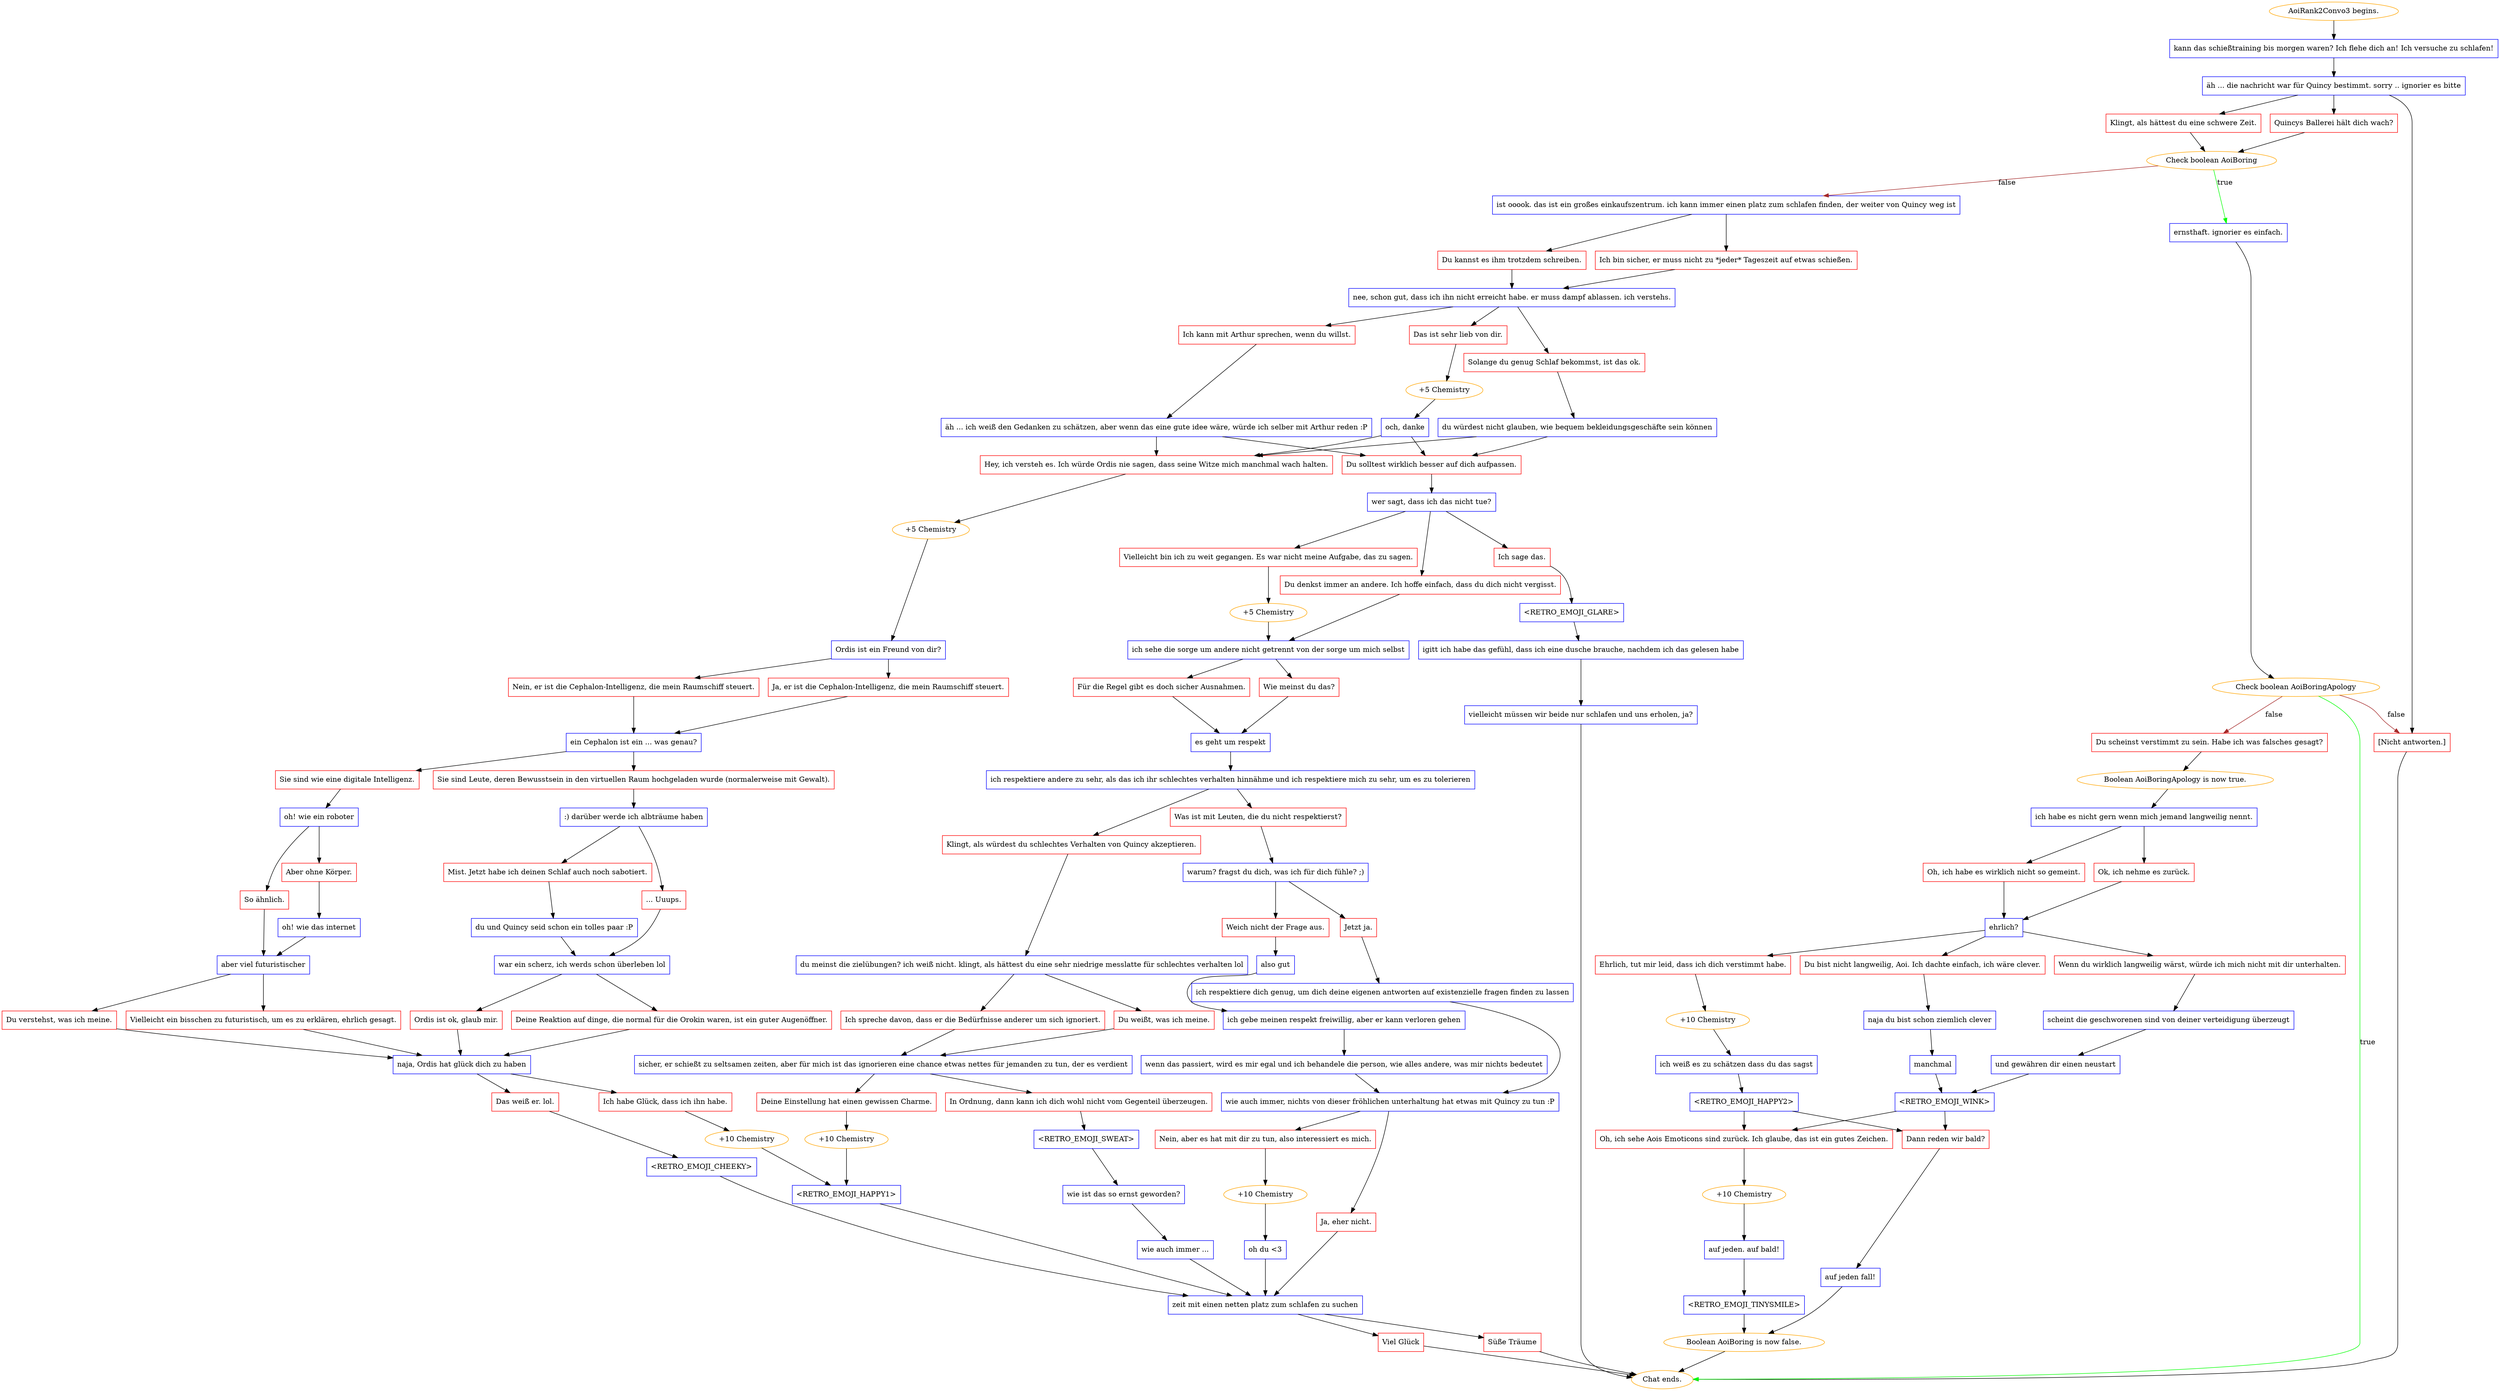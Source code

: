 digraph {
	"AoiRank2Convo3 begins." [color=orange];
		"AoiRank2Convo3 begins." -> j2505129302;
	j2505129302 [label="kann das schießtraining bis morgen waren? Ich flehe dich an! Ich versuche zu schlafen!",shape=box,color=blue];
		j2505129302 -> j2015130854;
	j2015130854 [label="äh ... die nachricht war für Quincy bestimmt. sorry .. ignorier es bitte",shape=box,color=blue];
		j2015130854 -> j3244351071;
		j2015130854 -> j3545470799;
		j2015130854 -> j2595336394;
	j3244351071 [label="Quincys Ballerei hält dich wach?",shape=box,color=red];
		j3244351071 -> j984047784;
	j3545470799 [label="Klingt, als hättest du eine schwere Zeit.",shape=box,color=red];
		j3545470799 -> j984047784;
	j2595336394 [label="[Nicht antworten.]",shape=box,color=red];
		j2595336394 -> "Chat ends.";
	j984047784 [label="Check boolean AoiBoring",color=orange];
		j984047784 -> j3451893400 [label=true,color=green];
		j984047784 -> j1305823345 [label=false,color=brown];
	"Chat ends." [color=orange];
	j3451893400 [label="ernsthaft. ignorier es einfach.",shape=box,color=blue];
		j3451893400 -> j1748829211;
	j1305823345 [label="ist ooook. das ist ein großes einkaufszentrum. ich kann immer einen platz zum schlafen finden, der weiter von Quincy weg ist",shape=box,color=blue];
		j1305823345 -> j990831051;
		j1305823345 -> j1156304082;
	j1748829211 [label="Check boolean AoiBoringApology",color=orange];
		j1748829211 -> "Chat ends." [label=true,color=green];
		j1748829211 -> j1812895457 [label=false,color=brown];
		j1748829211 -> j2595336394 [label=false,color=brown];
	j990831051 [label="Ich bin sicher, er muss nicht zu *jeder* Tageszeit auf etwas schießen.",shape=box,color=red];
		j990831051 -> j136175922;
	j1156304082 [label="Du kannst es ihm trotzdem schreiben.",shape=box,color=red];
		j1156304082 -> j136175922;
	j1812895457 [label="Du scheinst verstimmt zu sein. Habe ich was falsches gesagt?",shape=box,color=red];
		j1812895457 -> j3944607283;
	j136175922 [label="nee, schon gut, dass ich ihn nicht erreicht habe. er muss dampf ablassen. ich verstehs.",shape=box,color=blue];
		j136175922 -> j627718128;
		j136175922 -> j3537346956;
		j136175922 -> j981700982;
	j3944607283 [label="Boolean AoiBoringApology is now true.",color=orange];
		j3944607283 -> j4156729667;
	j627718128 [label="Ich kann mit Arthur sprechen, wenn du willst.",shape=box,color=red];
		j627718128 -> j3830382609;
	j3537346956 [label="Das ist sehr lieb von dir.",shape=box,color=red];
		j3537346956 -> j3335565763;
	j981700982 [label="Solange du genug Schlaf bekommst, ist das ok.",shape=box,color=red];
		j981700982 -> j1094131773;
	j4156729667 [label="ich habe es nicht gern wenn mich jemand langweilig nennt.",shape=box,color=blue];
		j4156729667 -> j256636591;
		j4156729667 -> j1149888913;
	j3830382609 [label="äh ... ich weiß den Gedanken zu schätzen, aber wenn das eine gute idee wäre, würde ich selber mit Arthur reden :P",shape=box,color=blue];
		j3830382609 -> j297624251;
		j3830382609 -> j2512348181;
	j3335565763 [label="+5 Chemistry",color=orange];
		j3335565763 -> j3575291143;
	j1094131773 [label="du würdest nicht glauben, wie bequem bekleidungsgeschäfte sein können",shape=box,color=blue];
		j1094131773 -> j297624251;
		j1094131773 -> j2512348181;
	j256636591 [label="Oh, ich habe es wirklich nicht so gemeint.",shape=box,color=red];
		j256636591 -> j313252664;
	j1149888913 [label="Ok, ich nehme es zurück.",shape=box,color=red];
		j1149888913 -> j313252664;
	j297624251 [label="Hey, ich versteh es. Ich würde Ordis nie sagen, dass seine Witze mich manchmal wach halten.",shape=box,color=red];
		j297624251 -> j3963551055;
	j2512348181 [label="Du solltest wirklich besser auf dich aufpassen.",shape=box,color=red];
		j2512348181 -> j2050570791;
	j3575291143 [label="och, danke",shape=box,color=blue];
		j3575291143 -> j297624251;
		j3575291143 -> j2512348181;
	j313252664 [label="ehrlich?",shape=box,color=blue];
		j313252664 -> j3340360702;
		j313252664 -> j2454688026;
		j313252664 -> j946732172;
	j3963551055 [label="+5 Chemistry",color=orange];
		j3963551055 -> j2899260865;
	j2050570791 [label="wer sagt, dass ich das nicht tue?",shape=box,color=blue];
		j2050570791 -> j1393759921;
		j2050570791 -> j1901261695;
		j2050570791 -> j2332827026;
	j3340360702 [label="Ehrlich, tut mir leid, dass ich dich verstimmt habe.",shape=box,color=red];
		j3340360702 -> j138717641;
	j2454688026 [label="Du bist nicht langweilig, Aoi. Ich dachte einfach, ich wäre clever.",shape=box,color=red];
		j2454688026 -> j3244910777;
	j946732172 [label="Wenn du wirklich langweilig wärst, würde ich mich nicht mit dir unterhalten.",shape=box,color=red];
		j946732172 -> j1129969559;
	j2899260865 [label="Ordis ist ein Freund von dir?",shape=box,color=blue];
		j2899260865 -> j1879538386;
		j2899260865 -> j1875496754;
	j1393759921 [label="Du denkst immer an andere. Ich hoffe einfach, dass du dich nicht vergisst.",shape=box,color=red];
		j1393759921 -> j1504654180;
	j1901261695 [label="Vielleicht bin ich zu weit gegangen. Es war nicht meine Aufgabe, das zu sagen.",shape=box,color=red];
		j1901261695 -> j4130728409;
	j2332827026 [label="Ich sage das.",shape=box,color=red];
		j2332827026 -> j3596569243;
	j138717641 [label="+10 Chemistry",color=orange];
		j138717641 -> j776145361;
	j3244910777 [label="naja du bist schon ziemlich clever",shape=box,color=blue];
		j3244910777 -> j1497056602;
	j1129969559 [label="scheint die geschworenen sind von deiner verteidigung überzeugt",shape=box,color=blue];
		j1129969559 -> j2139944222;
	j1879538386 [label="Ja, er ist die Cephalon-Intelligenz, die mein Raumschiff steuert.",shape=box,color=red];
		j1879538386 -> j3169219069;
	j1875496754 [label="Nein, er ist die Cephalon-Intelligenz, die mein Raumschiff steuert.",shape=box,color=red];
		j1875496754 -> j3169219069;
	j1504654180 [label="ich sehe die sorge um andere nicht getrennt von der sorge um mich selbst",shape=box,color=blue];
		j1504654180 -> j2191411240;
		j1504654180 -> j3440214702;
	j4130728409 [label="+5 Chemistry",color=orange];
		j4130728409 -> j1504654180;
	j3596569243 [label="<RETRO_EMOJI_GLARE>",shape=box,color=blue];
		j3596569243 -> j38974654;
	j776145361 [label="ich weiß es zu schätzen dass du das sagst",shape=box,color=blue];
		j776145361 -> j1995693646;
	j1497056602 [label="manchmal",shape=box,color=blue];
		j1497056602 -> j3783714755;
	j2139944222 [label="und gewähren dir einen neustart",shape=box,color=blue];
		j2139944222 -> j3783714755;
	j3169219069 [label="ein Cephalon ist ein ... was genau?",shape=box,color=blue];
		j3169219069 -> j1151578819;
		j3169219069 -> j4017375494;
	j2191411240 [label="Für die Regel gibt es doch sicher Ausnahmen.",shape=box,color=red];
		j2191411240 -> j2925376147;
	j3440214702 [label="Wie meinst du das?",shape=box,color=red];
		j3440214702 -> j2925376147;
	j38974654 [label="igitt ich habe das gefühl, dass ich eine dusche brauche, nachdem ich das gelesen habe",shape=box,color=blue];
		j38974654 -> j3164387129;
	j1995693646 [label="<RETRO_EMOJI_HAPPY2>",shape=box,color=blue];
		j1995693646 -> j2616330277;
		j1995693646 -> j3329462205;
	j3783714755 [label="<RETRO_EMOJI_WINK>",shape=box,color=blue];
		j3783714755 -> j2616330277;
		j3783714755 -> j3329462205;
	j1151578819 [label="Sie sind wie eine digitale Intelligenz.",shape=box,color=red];
		j1151578819 -> j280184888;
	j4017375494 [label="Sie sind Leute, deren Bewusstsein in den virtuellen Raum hochgeladen wurde (normalerweise mit Gewalt).",shape=box,color=red];
		j4017375494 -> j1625201954;
	j2925376147 [label="es geht um respekt",shape=box,color=blue];
		j2925376147 -> j1626511604;
	j3164387129 [label="vielleicht müssen wir beide nur schlafen und uns erholen, ja?",shape=box,color=blue];
		j3164387129 -> "Chat ends.";
	j2616330277 [label="Dann reden wir bald?",shape=box,color=red];
		j2616330277 -> j1062198054;
	j3329462205 [label="Oh, ich sehe Aois Emoticons sind zurück. Ich glaube, das ist ein gutes Zeichen.",shape=box,color=red];
		j3329462205 -> j1483883800;
	j280184888 [label="oh! wie ein roboter",shape=box,color=blue];
		j280184888 -> j2718391755;
		j280184888 -> j1412092988;
	j1625201954 [label=":) darüber werde ich albträume haben",shape=box,color=blue];
		j1625201954 -> j3596237723;
		j1625201954 -> j2411186591;
	j1626511604 [label="ich respektiere andere zu sehr, als das ich ihr schlechtes verhalten hinnähme und ich respektiere mich zu sehr, um es zu tolerieren",shape=box,color=blue];
		j1626511604 -> j3131757649;
		j1626511604 -> j2984593454;
	j1062198054 [label="auf jeden fall!",shape=box,color=blue];
		j1062198054 -> j2581611291;
	j1483883800 [label="+10 Chemistry",color=orange];
		j1483883800 -> j858182796;
	j2718391755 [label="So ähnlich.",shape=box,color=red];
		j2718391755 -> j1916759661;
	j1412092988 [label="Aber ohne Körper.",shape=box,color=red];
		j1412092988 -> j808445051;
	j3596237723 [label="Mist. Jetzt habe ich deinen Schlaf auch noch sabotiert.",shape=box,color=red];
		j3596237723 -> j549592200;
	j2411186591 [label="... Uuups.",shape=box,color=red];
		j2411186591 -> j732099939;
	j3131757649 [label="Was ist mit Leuten, die du nicht respektierst?",shape=box,color=red];
		j3131757649 -> j3768421339;
	j2984593454 [label="Klingt, als würdest du schlechtes Verhalten von Quincy akzeptieren.",shape=box,color=red];
		j2984593454 -> j18390857;
	j2581611291 [label="Boolean AoiBoring is now false.",color=orange];
		j2581611291 -> "Chat ends.";
	j858182796 [label="auf jeden. auf bald!",shape=box,color=blue];
		j858182796 -> j153386734;
	j1916759661 [label="aber viel futuristischer",shape=box,color=blue];
		j1916759661 -> j821662362;
		j1916759661 -> j1148801463;
	j808445051 [label="oh! wie das internet",shape=box,color=blue];
		j808445051 -> j1916759661;
	j549592200 [label="du und Quincy seid schon ein tolles paar :P",shape=box,color=blue];
		j549592200 -> j732099939;
	j732099939 [label="war ein scherz, ich werds schon überleben lol",shape=box,color=blue];
		j732099939 -> j114495615;
		j732099939 -> j2956807305;
	j3768421339 [label="warum? fragst du dich, was ich für dich fühle? ;)",shape=box,color=blue];
		j3768421339 -> j3879526409;
		j3768421339 -> j396945860;
	j18390857 [label="du meinst die zielübungen? ich weiß nicht. klingt, als hättest du eine sehr niedrige messlatte für schlechtes verhalten lol",shape=box,color=blue];
		j18390857 -> j3594123760;
		j18390857 -> j2360162371;
	j153386734 [label="<RETRO_EMOJI_TINYSMILE>",shape=box,color=blue];
		j153386734 -> j2581611291;
	j821662362 [label="Du verstehst, was ich meine.",shape=box,color=red];
		j821662362 -> j1260592883;
	j1148801463 [label="Vielleicht ein bisschen zu futuristisch, um es zu erklären, ehrlich gesagt.",shape=box,color=red];
		j1148801463 -> j1260592883;
	j114495615 [label="Ordis ist ok, glaub mir.",shape=box,color=red];
		j114495615 -> j1260592883;
	j2956807305 [label="Deine Reaktion auf dinge, die normal für die Orokin waren, ist ein guter Augenöffner.",shape=box,color=red];
		j2956807305 -> j1260592883;
	j3879526409 [label="Jetzt ja.",shape=box,color=red];
		j3879526409 -> j2664303024;
	j396945860 [label="Weich nicht der Frage aus.",shape=box,color=red];
		j396945860 -> j1410908142;
	j3594123760 [label="Du weißt, was ich meine.",shape=box,color=red];
		j3594123760 -> j294775438;
	j2360162371 [label="Ich spreche davon, dass er die Bedürfnisse anderer um sich ignoriert.",shape=box,color=red];
		j2360162371 -> j294775438;
	j1260592883 [label="naja, Ordis hat glück dich zu haben",shape=box,color=blue];
		j1260592883 -> j3983894893;
		j1260592883 -> j3135299396;
	j2664303024 [label="ich respektiere dich genug, um dich deine eigenen antworten auf existenzielle fragen finden zu lassen",shape=box,color=blue];
		j2664303024 -> j229222355;
	j1410908142 [label="also gut",shape=box,color=blue];
		j1410908142 -> j1181074631;
	j294775438 [label="sicher, er schießt zu seltsamen zeiten, aber für mich ist das ignorieren eine chance etwas nettes für jemanden zu tun, der es verdient",shape=box,color=blue];
		j294775438 -> j3053002391;
		j294775438 -> j3249786718;
	j3983894893 [label="Das weiß er. lol.",shape=box,color=red];
		j3983894893 -> j3292626634;
	j3135299396 [label="Ich habe Glück, dass ich ihn habe.",shape=box,color=red];
		j3135299396 -> j473804752;
	j229222355 [label="wie auch immer, nichts von dieser fröhlichen unterhaltung hat etwas mit Quincy zu tun :P",shape=box,color=blue];
		j229222355 -> j3756401841;
		j229222355 -> j2127478651;
	j1181074631 [label="ich gebe meinen respekt freiwillig, aber er kann verloren gehen",shape=box,color=blue];
		j1181074631 -> j2221790871;
	j3053002391 [label="In Ordnung, dann kann ich dich wohl nicht vom Gegenteil überzeugen.",shape=box,color=red];
		j3053002391 -> j11360029;
	j3249786718 [label="Deine Einstellung hat einen gewissen Charme.",shape=box,color=red];
		j3249786718 -> j335686873;
	j3292626634 [label="<RETRO_EMOJI_CHEEKY>",shape=box,color=blue];
		j3292626634 -> j714417381;
	j473804752 [label="+10 Chemistry",color=orange];
		j473804752 -> j2524179976;
	j3756401841 [label="Nein, aber es hat mit dir zu tun, also interessiert es mich.",shape=box,color=red];
		j3756401841 -> j233849480;
	j2127478651 [label="Ja, eher nicht.",shape=box,color=red];
		j2127478651 -> j714417381;
	j2221790871 [label="wenn das passiert, wird es mir egal und ich behandele die person, wie alles andere, was mir nichts bedeutet",shape=box,color=blue];
		j2221790871 -> j229222355;
	j11360029 [label="<RETRO_EMOJI_SWEAT>",shape=box,color=blue];
		j11360029 -> j999162450;
	j335686873 [label="+10 Chemistry",color=orange];
		j335686873 -> j2524179976;
	j714417381 [label="zeit mit einen netten platz zum schlafen zu suchen",shape=box,color=blue];
		j714417381 -> j4215365826;
		j714417381 -> j954334136;
	j2524179976 [label="<RETRO_EMOJI_HAPPY1>",shape=box,color=blue];
		j2524179976 -> j714417381;
	j233849480 [label="+10 Chemistry",color=orange];
		j233849480 -> j74588143;
	j999162450 [label="wie ist das so ernst geworden?",shape=box,color=blue];
		j999162450 -> j179882699;
	j4215365826 [label="Viel Glück",shape=box,color=red];
		j4215365826 -> "Chat ends.";
	j954334136 [label="Süße Träume",shape=box,color=red];
		j954334136 -> "Chat ends.";
	j74588143 [label="oh du <3",shape=box,color=blue];
		j74588143 -> j714417381;
	j179882699 [label="wie auch immer ...",shape=box,color=blue];
		j179882699 -> j714417381;
}